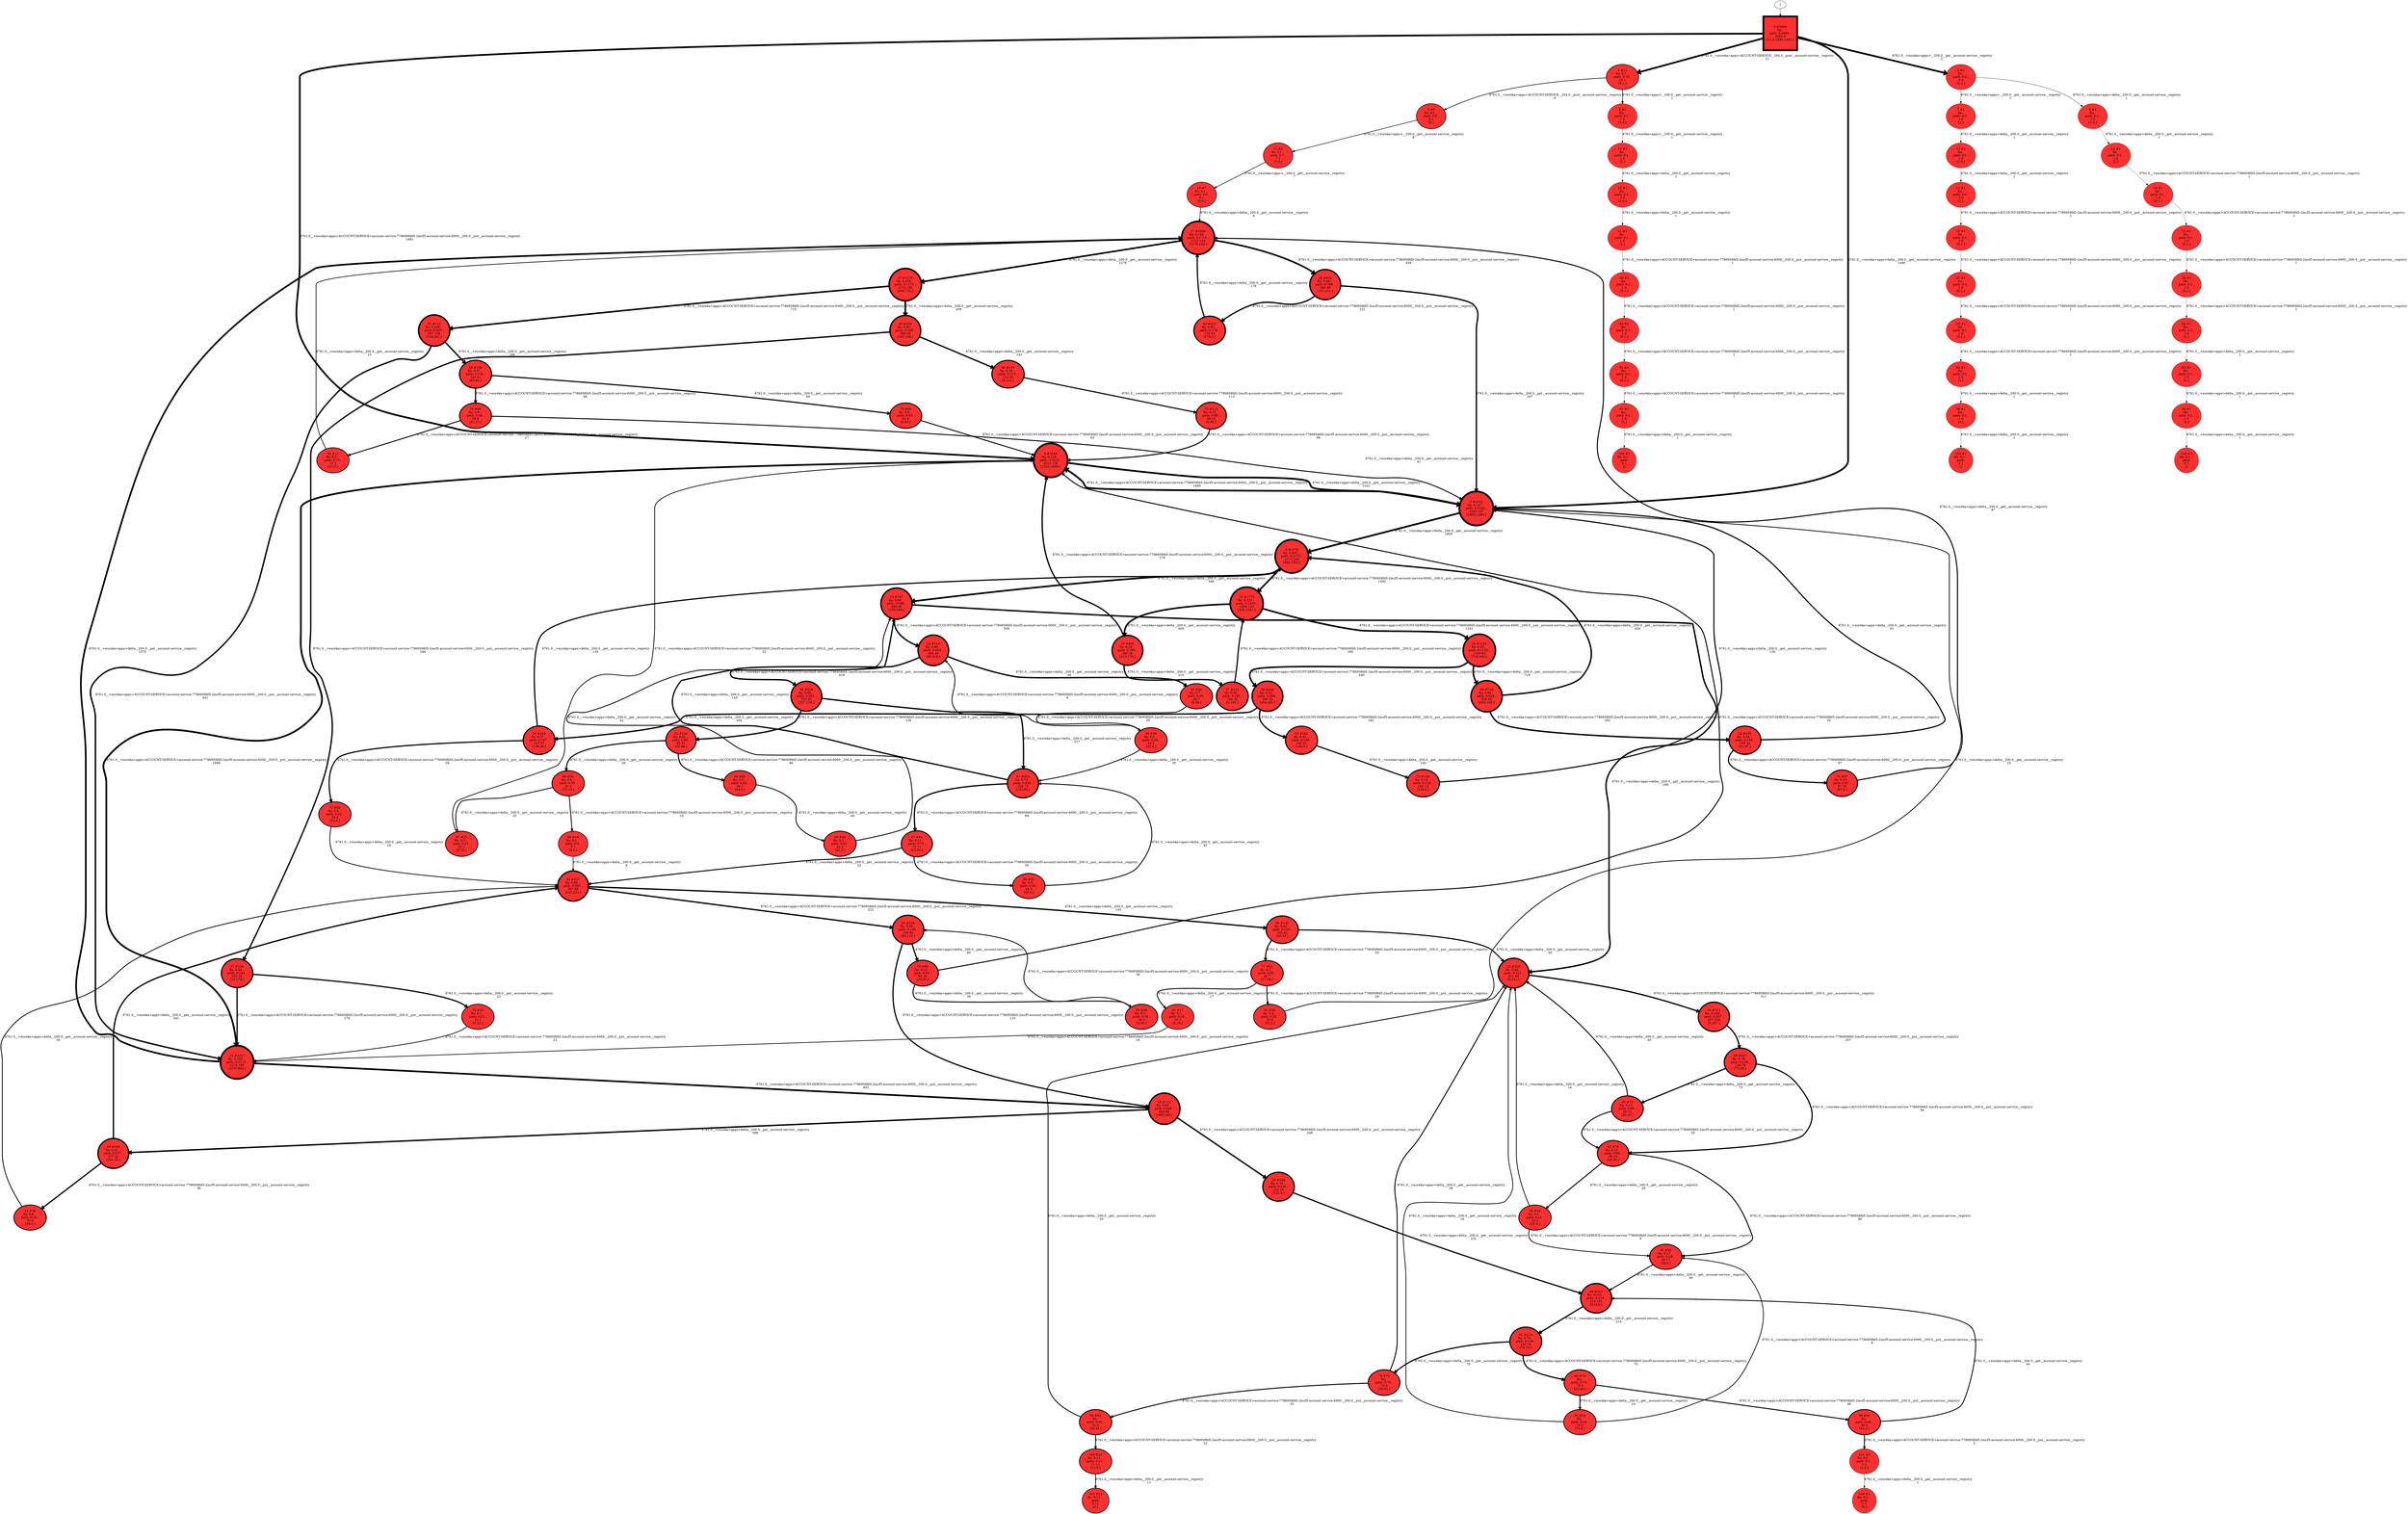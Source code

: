 // produced with flexfringe // 
digraph DFA {
	0 [label="root" shape=box];
		I -> 0;
	0 [ label="0 #2994
fin: 
 path: 0:2994 , 
2994 0
[11,2,1490,1491,]" , style=filled, fillcolor="firebrick1", width=2.19775, height=2.19775, penwidth=8.0047];
		0 -> 1 [label="8761.0__>eureka>apps>ACCOUNT-SERVICE__204.0__post__account-service__registry
11 " , penwidth=8.0047 ];
		0 -> 2 [label="8761.0__>eureka>apps>__200.0__get__account-service__registry
2 " , penwidth=8.0047 ];
		0 -> 3 [label="8761.0__>eureka>apps>delta__200.0__get__account-service__registry
1490 " , penwidth=8.0047 ];
		0 -> 4 [label="8761.0__>eureka>apps>ACCOUNT-SERVICE>account-service-7786958fd5-2mcf5-account-service-6000__200.0__put__account-service__registry
1491 " , penwidth=8.0047 ];
	1 [ label="1 #11
fin: 0:1 , 
 path: 0:10 , 
10 1
[9,1,]" , style=filled, fillcolor="firebrick1", width=1.24844, height=1.24844, penwidth=2.48491];
		1 -> 5 [label="8761.0__>eureka>apps>ACCOUNT-SERVICE__204.0__post__account-service__registry
9 " , penwidth=2.48491 ];
		1 -> 6 [label="8761.0__>eureka>apps>__200.0__get__account-service__registry
1 " , penwidth=2.48491 ];
	2 [ label="2 #2
fin: 
 path: 0:2 , 
2 0
[1,1,]" , style=filled, fillcolor="firebrick1", width=0.741276, height=0.741276, penwidth=1.09861];
		2 -> 7 [label="8761.0__>eureka>apps>__200.0__get__account-service__registry
1 " , penwidth=1.09861 ];
		2 -> 8 [label="8761.0__>eureka>apps>delta__200.0__get__account-service__registry
1 " , penwidth=1.09861 ];
	3 [ label="3 #3432
fin: 0:147 , 
 path: 0:3285 , 
3285 147
[1805,1480,]" , style=filled, fillcolor="firebrick1", width=2.21279, height=2.21279, penwidth=8.14119];
		3 -> 9 [label="8761.0__>eureka>apps>delta__200.0__get__account-service__registry
1805 " , penwidth=8.14119 ];
		3 -> 4 [label="8761.0__>eureka>apps>ACCOUNT-SERVICE>account-service-7786958fd5-2mcf5-account-service-6000__200.0__put__account-service__registry
1480 " , penwidth=8.14119 ];
	4 [ label="4 #3349
fin: 0:128 , 
 path: 0:3221 , 
3221 128
[1522,1699,]" , style=filled, fillcolor="firebrick1", width=2.21011, height=2.21011, penwidth=8.11672];
		4 -> 3 [label="8761.0__>eureka>apps>delta__200.0__get__account-service__registry
1522 " , penwidth=8.11672 ];
		4 -> 10 [label="8761.0__>eureka>apps>ACCOUNT-SERVICE>account-service-7786958fd5-2mcf5-account-service-6000__200.0__put__account-service__registry
1699 " , penwidth=8.11672 ];
	5 [ label="5 #9
fin: 0:1 , 
 path: 0:8 , 
8 1
[8,]" , style=filled, fillcolor="firebrick1", width=1.19471, height=1.19471, penwidth=2.30259];
		5 -> 11 [label="8761.0__>eureka>apps>__200.0__get__account-service__registry
8 " , penwidth=2.30259 ];
	6 [ label="6 #1
fin: 
 path: 0:1 , 
1 0
[1,0,]" , style=filled, fillcolor="firebrick1", width=0.526589, height=0.526589, penwidth=0.693147];
		6 -> 12 [label="8761.0__>eureka>apps>__200.0__get__account-service__registry
1 " , penwidth=0.693147 ];
	7 [ label="7 #1
fin: 
 path: 0:1 , 
1 0
[1,]" , style=filled, fillcolor="firebrick1", width=0.526589, height=0.526589, penwidth=0.693147];
		7 -> 13 [label="8761.0__>eureka>apps>delta__200.0__get__account-service__registry
1 " , penwidth=0.693147 ];
	8 [ label="8 #1
fin: 
 path: 0:1 , 
1 0
[1,0,]" , style=filled, fillcolor="firebrick1", width=0.526589, height=0.526589, penwidth=0.693147];
		8 -> 14 [label="8761.0__>eureka>apps>delta__200.0__get__account-service__registry
1 " , penwidth=0.693147 ];
	9 [ label="9 #2378
fin: 0:205 , 
 path: 0:2173 , 
2173 205
[580,1593,]" , style=filled, fillcolor="firebrick1", width=2.17184, height=2.17184, penwidth=7.77444];
		9 -> 15 [label="8761.0__>eureka>apps>delta__200.0__get__account-service__registry
580 " , penwidth=7.77444 ];
		9 -> 16 [label="8761.0__>eureka>apps>ACCOUNT-SERVICE>account-service-7786958fd5-2mcf5-account-service-6000__200.0__put__account-service__registry
1593 " , penwidth=7.77444 ];
	10 [ label="10 #2357
fin: 0:185 , 
 path: 0:2172 , 
2172 185
[1570,602,]" , style=filled, fillcolor="firebrick1", width=2.17083, height=2.17083, penwidth=7.76557];
		10 -> 17 [label="8761.0__>eureka>apps>delta__200.0__get__account-service__registry
1570 " , penwidth=7.76557 ];
		10 -> 18 [label="8761.0__>eureka>apps>ACCOUNT-SERVICE>account-service-7786958fd5-2mcf5-account-service-6000__200.0__put__account-service__registry
602 " , penwidth=7.76557 ];
	11 [ label="11 #8
fin: 0:1 , 
 path: 0:7 , 
7 1
[7,0,]" , style=filled, fillcolor="firebrick1", width=1.16228, height=1.16228, penwidth=2.19722];
		11 -> 19 [label="8761.0__>eureka>apps>__200.0__get__account-service__registry
7 " , penwidth=2.19722 ];
	12 [ label="12 #1
fin: 
 path: 0:1 , 
1 0
[1,]" , style=filled, fillcolor="firebrick1", width=0.526589, height=0.526589, penwidth=0.693147];
		12 -> 20 [label="8761.0__>eureka>apps>delta__200.0__get__account-service__registry
1 " , penwidth=0.693147 ];
	13 [ label="13 #1
fin: 
 path: 0:1 , 
1 0
[1,0,]" , style=filled, fillcolor="firebrick1", width=0.526589, height=0.526589, penwidth=0.693147];
		13 -> 21 [label="8761.0__>eureka>apps>delta__200.0__get__account-service__registry
1 " , penwidth=0.693147 ];
	14 [ label="14 #1
fin: 
 path: 0:1 , 
1 0
[1,]" , style=filled, fillcolor="firebrick1", width=0.526589, height=0.526589, penwidth=0.693147];
		14 -> 22 [label="8761.0__>eureka>apps>ACCOUNT-SERVICE>account-service-7786958fd5-2mcf5-account-service-6000__200.0__put__account-service__registry
1 " , penwidth=0.693147 ];
	15 [ label="15 #767
fin: 0:69 , 
 path: 0:698 , 
698 69
[189,509,]" , style=filled, fillcolor="firebrick1", width=2.03389, height=2.03389, penwidth=6.64379];
		15 -> 23 [label="8761.0__>eureka>apps>delta__200.0__get__account-service__registry
189 " , penwidth=6.64379 ];
		15 -> 24 [label="8761.0__>eureka>apps>ACCOUNT-SERVICE>account-service-7786958fd5-2mcf5-account-service-6000__200.0__put__account-service__registry
509 " , penwidth=6.64379 ];
	16 [ label="16 #1773
fin: 0:123 , 
 path: 0:1650 , 
1650 123
[409,1241,]" , style=filled, fillcolor="firebrick1", width=2.13783, height=2.13783, penwidth=7.48099];
		16 -> 25 [label="8761.0__>eureka>apps>delta__200.0__get__account-service__registry
409 " , penwidth=7.48099 ];
		16 -> 26 [label="8761.0__>eureka>apps>ACCOUNT-SERVICE>account-service-7786958fd5-2mcf5-account-service-6000__200.0__put__account-service__registry
1241 " , penwidth=7.48099 ];
	17 [ label="17 #1856
fin: 0:144 , 
 path: 0:1712 , 
1712 144
[1278,434,]" , style=filled, fillcolor="firebrick1", width=2.1432, height=2.1432, penwidth=7.52672];
		17 -> 27 [label="8761.0__>eureka>apps>delta__200.0__get__account-service__registry
1278 " , penwidth=7.52672 ];
		17 -> 28 [label="8761.0__>eureka>apps>ACCOUNT-SERVICE>account-service-7786958fd5-2mcf5-account-service-6000__200.0__put__account-service__registry
434 " , penwidth=7.52672 ];
	18 [ label="18 #712
fin: 0:66 , 
 path: 0:646 , 
646 66
[398,248,]" , style=filled, fillcolor="firebrick1", width=2.02412, height=2.02412, penwidth=6.56948];
		18 -> 29 [label="8761.0__>eureka>apps>delta__200.0__get__account-service__registry
398 " , penwidth=6.56948 ];
		18 -> 30 [label="8761.0__>eureka>apps>ACCOUNT-SERVICE>account-service-7786958fd5-2mcf5-account-service-6000__200.0__put__account-service__registry
248 " , penwidth=6.56948 ];
	19 [ label="19 #7
fin: 0:1 , 
 path: 0:6 , 
6 1
[0,6,]" , style=filled, fillcolor="firebrick1", width=1.12475, height=1.12475, penwidth=2.07944];
		19 -> 17 [label="8761.0__>eureka>apps>delta__200.0__get__account-service__registry
6 " , penwidth=2.07944 ];
	20 [ label="20 #1
fin: 
 path: 0:1 , 
1 0
[1,0,]" , style=filled, fillcolor="firebrick1", width=0.526589, height=0.526589, penwidth=0.693147];
		20 -> 31 [label="8761.0__>eureka>apps>delta__200.0__get__account-service__registry
1 " , penwidth=0.693147 ];
	21 [ label="21 #1
fin: 
 path: 0:1 , 
1 0
[1,]" , style=filled, fillcolor="firebrick1", width=0.526589, height=0.526589, penwidth=0.693147];
		21 -> 32 [label="8761.0__>eureka>apps>ACCOUNT-SERVICE>account-service-7786958fd5-2mcf5-account-service-6000__200.0__put__account-service__registry
1 " , penwidth=0.693147 ];
	22 [ label="22 #1
fin: 
 path: 0:1 , 
1 0
[0,1,]" , style=filled, fillcolor="firebrick1", width=0.526589, height=0.526589, penwidth=0.693147];
		22 -> 33 [label="8761.0__>eureka>apps>ACCOUNT-SERVICE>account-service-7786958fd5-2mcf5-account-service-6000__200.0__put__account-service__registry
1 " , penwidth=0.693147 ];
	23 [ label="23 #359
fin: 0:48 , 
 path: 0:311 , 
311 48
[0,311,]" , style=filled, fillcolor="firebrick1", width=1.92951, height=1.92951, penwidth=5.8861];
		23 -> 34 [label="8761.0__>eureka>apps>ACCOUNT-SERVICE>account-service-7786958fd5-2mcf5-account-service-6000__200.0__put__account-service__registry
311 " , penwidth=5.8861 ];
	24 [ label="24 #513
fin: 0:49 , 
 path: 0:464 , 
464 49
[46,418,]" , style=filled, fillcolor="firebrick1", width=1.97993, height=1.97993, penwidth=6.24222];
		24 -> 35 [label="8761.0__>eureka>apps>delta__200.0__get__account-service__registry
46 " , penwidth=6.24222 ];
		24 -> 36 [label="8761.0__>eureka>apps>ACCOUNT-SERVICE>account-service-7786958fd5-2mcf5-account-service-6000__200.0__put__account-service__registry
418 " , penwidth=6.24222 ];
	25 [ label="25 #409
fin: 0:29 , 
 path: 0:380 , 
380 29
[210,170,]" , style=filled, fillcolor="firebrick1", width=1.94822, height=1.94822, penwidth=6.01616];
		25 -> 37 [label="8761.0__>eureka>apps>delta__200.0__get__account-service__registry
210 " , penwidth=6.01616 ];
		25 -> 4 [label="8761.0__>eureka>apps>ACCOUNT-SERVICE>account-service-7786958fd5-2mcf5-account-service-6000__200.0__put__account-service__registry
170 " , penwidth=6.01616 ];
	26 [ label="26 #1241
fin: 0:83 , 
 path: 0:1158 , 
1158 83
[718,440,]" , style=filled, fillcolor="firebrick1", width=2.09488, height=2.09488, penwidth=7.12448];
		26 -> 38 [label="8761.0__>eureka>apps>delta__200.0__get__account-service__registry
718 " , penwidth=7.12448 ];
		26 -> 39 [label="8761.0__>eureka>apps>ACCOUNT-SERVICE>account-service-7786958fd5-2mcf5-account-service-6000__200.0__put__account-service__registry
440 " , penwidth=7.12448 ];
	27 [ label="27 #1278
fin: 0:105 , 
 path: 0:1173 , 
1173 105
[458,715,]" , style=filled, fillcolor="firebrick1", width=2.09849, height=2.09849, penwidth=7.15383];
		27 -> 40 [label="8761.0__>eureka>apps>delta__200.0__get__account-service__registry
458 " , penwidth=7.15383 ];
		27 -> 41 [label="8761.0__>eureka>apps>ACCOUNT-SERVICE>account-service-7786958fd5-2mcf5-account-service-6000__200.0__put__account-service__registry
715 " , penwidth=7.15383 ];
	28 [ label="28 #434
fin: 0:46 , 
 path: 0:388 , 
388 46
[167,221,]" , style=filled, fillcolor="firebrick1", width=1.95662, height=1.95662, penwidth=6.07535];
		28 -> 3 [label="8761.0__>eureka>apps>delta__200.0__get__account-service__registry
167 " , penwidth=6.07535 ];
		28 -> 42 [label="8761.0__>eureka>apps>ACCOUNT-SERVICE>account-service-7786958fd5-2mcf5-account-service-6000__200.0__put__account-service__registry
221 " , penwidth=6.07535 ];
	29 [ label="29 #398
fin: 0:21 , 
 path: 0:377 , 
377 21
[341,36,]" , style=filled, fillcolor="firebrick1", width=1.94433, height=1.94433, penwidth=5.98896];
		29 -> 43 [label="8761.0__>eureka>apps>delta__200.0__get__account-service__registry
341 " , penwidth=5.98896 ];
		29 -> 44 [label="8761.0__>eureka>apps>ACCOUNT-SERVICE>account-service-7786958fd5-2mcf5-account-service-6000__200.0__put__account-service__registry
36 " , penwidth=5.98896 ];
	30 [ label="30 #248
fin: 0:16 , 
 path: 0:232 , 
232 16
[232,0,]" , style=filled, fillcolor="firebrick1", width=1.87448, height=1.87448, penwidth=5.51745];
		30 -> 45 [label="8761.0__>eureka>apps>delta__200.0__get__account-service__registry
232 " , penwidth=5.51745 ];
	31 [ label="31 #1
fin: 
 path: 0:1 , 
1 0
[1,]" , style=filled, fillcolor="firebrick1", width=0.526589, height=0.526589, penwidth=0.693147];
		31 -> 46 [label="8761.0__>eureka>apps>ACCOUNT-SERVICE>account-service-7786958fd5-2mcf5-account-service-6000__200.0__put__account-service__registry
1 " , penwidth=0.693147 ];
	32 [ label="32 #1
fin: 
 path: 0:1 , 
1 0
[0,1,]" , style=filled, fillcolor="firebrick1", width=0.526589, height=0.526589, penwidth=0.693147];
		32 -> 47 [label="8761.0__>eureka>apps>ACCOUNT-SERVICE>account-service-7786958fd5-2mcf5-account-service-6000__200.0__put__account-service__registry
1 " , penwidth=0.693147 ];
	33 [ label="33 #1
fin: 
 path: 0:1 , 
1 0
[0,1,]" , style=filled, fillcolor="firebrick1", width=0.526589, height=0.526589, penwidth=0.693147];
		33 -> 48 [label="8761.0__>eureka>apps>ACCOUNT-SERVICE>account-service-7786958fd5-2mcf5-account-service-6000__200.0__put__account-service__registry
1 " , penwidth=0.693147 ];
	34 [ label="34 #311
fin: 0:104 , 
 path: 0:207 , 
207 104
[0,207,]" , style=filled, fillcolor="firebrick1", width=1.90851, height=1.90851, penwidth=5.743];
		34 -> 49 [label="8761.0__>eureka>apps>ACCOUNT-SERVICE>account-service-7786958fd5-2mcf5-account-service-6000__200.0__put__account-service__registry
207 " , penwidth=5.743 ];
	35 [ label="35 #46
fin: 0:7 , 
 path: 0:39 , 
39 7
[0,39,]" , style=filled, fillcolor="firebrick1", width=1.57901, height=1.57901, penwidth=3.85015];
		35 -> 50 [label="8761.0__>eureka>apps>ACCOUNT-SERVICE>account-service-7786958fd5-2mcf5-account-service-6000__200.0__put__account-service__registry
39 " , penwidth=3.85015 ];
	36 [ label="36 #418
fin: 0:65 , 
 path: 0:353 , 
353 65
[227,126,]" , style=filled, fillcolor="firebrick1", width=1.95131, height=1.95131, penwidth=6.03787];
		36 -> 51 [label="8761.0__>eureka>apps>delta__200.0__get__account-service__registry
227 " , penwidth=6.03787 ];
		36 -> 52 [label="8761.0__>eureka>apps>ACCOUNT-SERVICE>account-service-7786958fd5-2mcf5-account-service-6000__200.0__put__account-service__registry
126 " , penwidth=6.03787 ];
	37 [ label="37 #210
fin: 0:30 , 
 path: 0:180 , 
180 30
[0,180,]" , style=filled, fillcolor="firebrick1", width=1.84875, height=1.84875, penwidth=5.35186];
		37 -> 16 [label="8761.0__>eureka>apps>ACCOUNT-SERVICE>account-service-7786958fd5-2mcf5-account-service-6000__200.0__put__account-service__registry
180 " , penwidth=5.35186 ];
	38 [ label="38 #718
fin: 0:92 , 
 path: 0:626 , 
626 92
[434,192,]" , style=filled, fillcolor="firebrick1", width=2.02523, height=2.02523, penwidth=6.57786];
		38 -> 9 [label="8761.0__>eureka>apps>delta__200.0__get__account-service__registry
434 " , penwidth=6.57786 ];
		38 -> 53 [label="8761.0__>eureka>apps>ACCOUNT-SERVICE>account-service-7786958fd5-2mcf5-account-service-6000__200.0__put__account-service__registry
192 " , penwidth=6.57786 ];
	39 [ label="39 #440
fin: 0:54 , 
 path: 0:386 , 
386 54
[204,182,]" , style=filled, fillcolor="firebrick1", width=1.95855, height=1.95855, penwidth=6.08904];
		39 -> 54 [label="8761.0__>eureka>apps>delta__200.0__get__account-service__registry
204 " , penwidth=6.08904 ];
		39 -> 55 [label="8761.0__>eureka>apps>ACCOUNT-SERVICE>account-service-7786958fd5-2mcf5-account-service-6000__200.0__put__account-service__registry
182 " , penwidth=6.08904 ];
	40 [ label="40 #458
fin: 0:69 , 
 path: 0:389 , 
389 69
[143,246,]" , style=filled, fillcolor="firebrick1", width=1.96418, height=1.96418, penwidth=6.12905];
		40 -> 56 [label="8761.0__>eureka>apps>delta__200.0__get__account-service__registry
143 " , penwidth=6.12905 ];
		40 -> 57 [label="8761.0__>eureka>apps>ACCOUNT-SERVICE>account-service-7786958fd5-2mcf5-account-service-6000__200.0__put__account-service__registry
246 " , penwidth=6.12905 ];
	41 [ label="41 #715
fin: 0:108 , 
 path: 0:607 , 
607 108
[166,441,]" , style=filled, fillcolor="firebrick1", width=2.02468, height=2.02468, penwidth=6.57368];
		41 -> 58 [label="8761.0__>eureka>apps>delta__200.0__get__account-service__registry
166 " , penwidth=6.57368 ];
		41 -> 10 [label="8761.0__>eureka>apps>ACCOUNT-SERVICE>account-service-7786958fd5-2mcf5-account-service-6000__200.0__put__account-service__registry
441 " , penwidth=6.57368 ];
	42 [ label="42 #221
fin: 0:43 , 
 path: 0:178 , 
178 43
[178,0,]" , style=filled, fillcolor="firebrick1", width=1.85672, height=1.85672, penwidth=5.40268];
		42 -> 17 [label="8761.0__>eureka>apps>delta__200.0__get__account-service__registry
178 " , penwidth=5.40268 ];
	43 [ label="43 #427
fin: 0:60 , 
 path: 0:367 , 
367 60
[145,222,]" , style=filled, fillcolor="firebrick1", width=1.95432, height=1.95432, penwidth=6.05912];
		43 -> 59 [label="8761.0__>eureka>apps>delta__200.0__get__account-service__registry
145 " , penwidth=6.05912 ];
		43 -> 60 [label="8761.0__>eureka>apps>ACCOUNT-SERVICE>account-service-7786958fd5-2mcf5-account-service-6000__200.0__put__account-service__registry
222 " , penwidth=6.05912 ];
	44 [ label="44 #36
fin: 0:6 , 
 path: 0:30 , 
30 6
[30,0,]" , style=filled, fillcolor="firebrick1", width=1.52843, height=1.52843, penwidth=3.61092];
		44 -> 43 [label="8761.0__>eureka>apps>delta__200.0__get__account-service__registry
30 " , penwidth=3.61092 ];
	45 [ label="45 #315
fin: 0:101 , 
 path: 0:214 , 
214 101
[214,0,]" , style=filled, fillcolor="firebrick1", width=1.91039, height=1.91039, penwidth=5.75574];
		45 -> 61 [label="8761.0__>eureka>apps>delta__200.0__get__account-service__registry
214 " , penwidth=5.75574 ];
	46 [ label="46 #1
fin: 
 path: 0:1 , 
1 0
[0,1,]" , style=filled, fillcolor="firebrick1", width=0.526589, height=0.526589, penwidth=0.693147];
		46 -> 62 [label="8761.0__>eureka>apps>ACCOUNT-SERVICE>account-service-7786958fd5-2mcf5-account-service-6000__200.0__put__account-service__registry
1 " , penwidth=0.693147 ];
	47 [ label="47 #1
fin: 
 path: 0:1 , 
1 0
[0,1,]" , style=filled, fillcolor="firebrick1", width=0.526589, height=0.526589, penwidth=0.693147];
		47 -> 63 [label="8761.0__>eureka>apps>ACCOUNT-SERVICE>account-service-7786958fd5-2mcf5-account-service-6000__200.0__put__account-service__registry
1 " , penwidth=0.693147 ];
	48 [ label="48 #1
fin: 
 path: 0:1 , 
1 0
[0,1,]" , style=filled, fillcolor="firebrick1", width=0.526589, height=0.526589, penwidth=0.693147];
		48 -> 64 [label="8761.0__>eureka>apps>ACCOUNT-SERVICE>account-service-7786958fd5-2mcf5-account-service-6000__200.0__put__account-service__registry
1 " , penwidth=0.693147 ];
	49 [ label="49 #207
fin: 0:78 , 
 path: 0:129 , 
129 78
[73,56,]" , style=filled, fillcolor="firebrick1", width=1.84649, height=1.84649, penwidth=5.33754];
		49 -> 65 [label="8761.0__>eureka>apps>delta__200.0__get__account-service__registry
73 " , penwidth=5.33754 ];
		49 -> 66 [label="8761.0__>eureka>apps>ACCOUNT-SERVICE>account-service-7786958fd5-2mcf5-account-service-6000__200.0__put__account-service__registry
56 " , penwidth=5.33754 ];
	50 [ label="50 #39
fin: 0:5 , 
 path: 0:34 , 
34 5
[30,4,]" , style=filled, fillcolor="firebrick1", width=1.54519, height=1.54519, penwidth=3.68888];
		50 -> 51 [label="8761.0__>eureka>apps>delta__200.0__get__account-service__registry
30 " , penwidth=3.68888 ];
		50 -> 24 [label="8761.0__>eureka>apps>ACCOUNT-SERVICE>account-service-7786958fd5-2mcf5-account-service-6000__200.0__put__account-service__registry
4 " , penwidth=3.68888 ];
	51 [ label="51 #302
fin: 0:73 , 
 path: 0:229 , 
229 73
[145,84,]" , style=filled, fillcolor="firebrick1", width=1.90416, height=1.90416, penwidth=5.71373];
		51 -> 15 [label="8761.0__>eureka>apps>delta__200.0__get__account-service__registry
145 " , penwidth=5.71373 ];
		51 -> 67 [label="8761.0__>eureka>apps>ACCOUNT-SERVICE>account-service-7786958fd5-2mcf5-account-service-6000__200.0__put__account-service__registry
84 " , penwidth=5.71373 ];
	52 [ label="52 #126
fin: 0:41 , 
 path: 0:85 , 
85 41
[39,46,]" , style=filled, fillcolor="firebrick1", width=1.76545, height=1.76545, penwidth=4.84419];
		52 -> 68 [label="8761.0__>eureka>apps>delta__200.0__get__account-service__registry
39 " , penwidth=4.84419 ];
		52 -> 69 [label="8761.0__>eureka>apps>ACCOUNT-SERVICE>account-service-7786958fd5-2mcf5-account-service-6000__200.0__put__account-service__registry
46 " , penwidth=4.84419 ];
	53 [ label="53 #192
fin: 0:34 , 
 path: 0:158 , 
158 34
[61,97,]" , style=filled, fillcolor="firebrick1", width=1.83461, height=1.83461, penwidth=5.26269];
		53 -> 3 [label="8761.0__>eureka>apps>delta__200.0__get__account-service__registry
61 " , penwidth=5.26269 ];
		53 -> 70 [label="8761.0__>eureka>apps>ACCOUNT-SERVICE>account-service-7786958fd5-2mcf5-account-service-6000__200.0__put__account-service__registry
97 " , penwidth=5.26269 ];
	54 [ label="54 #204
fin: 0:37 , 
 path: 0:167 , 
167 37
[139,28,]" , style=filled, fillcolor="firebrick1", width=1.8442, height=1.8442, penwidth=5.32301];
		54 -> 9 [label="8761.0__>eureka>apps>delta__200.0__get__account-service__registry
139 " , penwidth=5.32301 ];
		54 -> 71 [label="8761.0__>eureka>apps>ACCOUNT-SERVICE>account-service-7786958fd5-2mcf5-account-service-6000__200.0__put__account-service__registry
28 " , penwidth=5.32301 ];
	55 [ label="55 #182
fin: 0:42 , 
 path: 0:140 , 
140 42
[140,0,]" , style=filled, fillcolor="firebrick1", width=1.82608, height=1.82608, penwidth=5.20949];
		55 -> 72 [label="8761.0__>eureka>apps>delta__200.0__get__account-service__registry
140 " , penwidth=5.20949 ];
	56 [ label="56 #143
fin: 0:30 , 
 path: 0:113 , 
113 30
[0,113,]" , style=filled, fillcolor="firebrick1", width=1.78672, height=1.78672, penwidth=4.96981];
		56 -> 73 [label="8761.0__>eureka>apps>ACCOUNT-SERVICE>account-service-7786958fd5-2mcf5-account-service-6000__200.0__put__account-service__registry
113 " , penwidth=4.96981 ];
	57 [ label="57 #246
fin: 0:44 , 
 path: 0:202 , 
202 44
[23,179,]" , style=filled, fillcolor="firebrick1", width=1.87325, height=1.87325, penwidth=5.50939];
		57 -> 74 [label="8761.0__>eureka>apps>delta__200.0__get__account-service__registry
23 " , penwidth=5.50939 ];
		57 -> 10 [label="8761.0__>eureka>apps>ACCOUNT-SERVICE>account-service-7786958fd5-2mcf5-account-service-6000__200.0__put__account-service__registry
179 " , penwidth=5.50939 ];
	58 [ label="58 #166
fin: 0:31 , 
 path: 0:135 , 
135 31
[69,66,]" , style=filled, fillcolor="firebrick1", width=1.81123, height=1.81123, penwidth=5.11799];
		58 -> 75 [label="8761.0__>eureka>apps>delta__200.0__get__account-service__registry
69 " , penwidth=5.11799 ];
		58 -> 76 [label="8761.0__>eureka>apps>ACCOUNT-SERVICE>account-service-7786958fd5-2mcf5-account-service-6000__200.0__put__account-service__registry
66 " , penwidth=5.11799 ];
	59 [ label="59 #145
fin: 0:42 , 
 path: 0:103 , 
103 42
[50,53,]" , style=filled, fillcolor="firebrick1", width=1.78902, height=1.78902, penwidth=4.98361];
		59 -> 23 [label="8761.0__>eureka>apps>delta__200.0__get__account-service__registry
50 " , penwidth=4.98361 ];
		59 -> 77 [label="8761.0__>eureka>apps>ACCOUNT-SERVICE>account-service-7786958fd5-2mcf5-account-service-6000__200.0__put__account-service__registry
53 " , penwidth=4.98361 ];
	60 [ label="60 #258
fin: 0:68 , 
 path: 0:190 , 
190 68
[80,110,]" , style=filled, fillcolor="firebrick1", width=1.88051, height=1.88051, penwidth=5.55683];
		60 -> 78 [label="8761.0__>eureka>apps>delta__200.0__get__account-service__registry
80 " , penwidth=5.55683 ];
		60 -> 18 [label="8761.0__>eureka>apps>ACCOUNT-SERVICE>account-service-7786958fd5-2mcf5-account-service-6000__200.0__put__account-service__registry
110 " , penwidth=5.55683 ];
	61 [ label="61 #214
fin: 0:74 , 
 path: 0:140 , 
140 74
[70,70,]" , style=filled, fillcolor="firebrick1", width=1.8517, height=1.8517, penwidth=5.37064];
		61 -> 79 [label="8761.0__>eureka>apps>delta__200.0__get__account-service__registry
70 " , penwidth=5.37064 ];
		61 -> 80 [label="8761.0__>eureka>apps>ACCOUNT-SERVICE>account-service-7786958fd5-2mcf5-account-service-6000__200.0__put__account-service__registry
70 " , penwidth=5.37064 ];
	62 [ label="62 #1
fin: 
 path: 0:1 , 
1 0
[0,1,]" , style=filled, fillcolor="firebrick1", width=0.526589, height=0.526589, penwidth=0.693147];
		62 -> 81 [label="8761.0__>eureka>apps>ACCOUNT-SERVICE>account-service-7786958fd5-2mcf5-account-service-6000__200.0__put__account-service__registry
1 " , penwidth=0.693147 ];
	63 [ label="63 #1
fin: 
 path: 0:1 , 
1 0
[0,1,]" , style=filled, fillcolor="firebrick1", width=0.526589, height=0.526589, penwidth=0.693147];
		63 -> 82 [label="8761.0__>eureka>apps>ACCOUNT-SERVICE>account-service-7786958fd5-2mcf5-account-service-6000__200.0__put__account-service__registry
1 " , penwidth=0.693147 ];
	64 [ label="64 #1
fin: 
 path: 0:1 , 
1 0
[1,]" , style=filled, fillcolor="firebrick1", width=0.526589, height=0.526589, penwidth=0.693147];
		64 -> 83 [label="8761.0__>eureka>apps>delta__200.0__get__account-service__registry
1 " , penwidth=0.693147 ];
	65 [ label="65 #73
fin: 0:13 , 
 path: 0:60 , 
60 13
[40,20,]" , style=filled, fillcolor="firebrick1", width=1.66847, height=1.66847, penwidth=4.30407];
		65 -> 23 [label="8761.0__>eureka>apps>delta__200.0__get__account-service__registry
40 " , penwidth=4.30407 ];
		65 -> 66 [label="8761.0__>eureka>apps>ACCOUNT-SERVICE>account-service-7786958fd5-2mcf5-account-service-6000__200.0__put__account-service__registry
20 " , penwidth=4.30407 ];
	66 [ label="66 #76
fin: 0:10 , 
 path: 0:66 , 
66 10
[26,40,]" , style=filled, fillcolor="firebrick1", width=1.67594, height=1.67594, penwidth=4.34381];
		66 -> 84 [label="8761.0__>eureka>apps>delta__200.0__get__account-service__registry
26 " , penwidth=4.34381 ];
		66 -> 85 [label="8761.0__>eureka>apps>ACCOUNT-SERVICE>account-service-7786958fd5-2mcf5-account-service-6000__200.0__put__account-service__registry
40 " , penwidth=4.34381 ];
	67 [ label="67 #84
fin: 0:11 , 
 path: 0:73 , 
73 11
[23,50,]" , style=filled, fillcolor="firebrick1", width=1.69427, height=1.69427, penwidth=4.44265];
		67 -> 43 [label="8761.0__>eureka>apps>delta__200.0__get__account-service__registry
23 " , penwidth=4.44265 ];
		67 -> 86 [label="8761.0__>eureka>apps>ACCOUNT-SERVICE>account-service-7786958fd5-2mcf5-account-service-6000__200.0__put__account-service__registry
50 " , penwidth=4.44265 ];
	68 [ label="68 #39
fin: 0:4 , 
 path: 0:35 , 
35 4
[25,10,]" , style=filled, fillcolor="firebrick1", width=1.54519, height=1.54519, penwidth=3.68888];
		68 -> 87 [label="8761.0__>eureka>apps>delta__200.0__get__account-service__registry
25 " , penwidth=3.68888 ];
		68 -> 88 [label="8761.0__>eureka>apps>ACCOUNT-SERVICE>account-service-7786958fd5-2mcf5-account-service-6000__200.0__put__account-service__registry
10 " , penwidth=3.68888 ];
	69 [ label="69 #46
fin: 0:2 , 
 path: 0:44 , 
44 2
[44,0,]" , style=filled, fillcolor="firebrick1", width=1.57901, height=1.57901, penwidth=3.85015];
		69 -> 89 [label="8761.0__>eureka>apps>delta__200.0__get__account-service__registry
44 " , penwidth=3.85015 ];
	70 [ label="70 #97
fin: 0:10 , 
 path: 0:87 , 
87 10
[87,0,]" , style=filled, fillcolor="firebrick1", width=1.72008, height=1.72008, penwidth=4.58497];
		70 -> 17 [label="8761.0__>eureka>apps>delta__200.0__get__account-service__registry
87 " , penwidth=4.58497 ];
	71 [ label="71 #28
fin: 0:4 , 
 path: 0:24 , 
24 4
[24,0,]" , style=filled, fillcolor="firebrick1", width=1.47414, height=1.47414, penwidth=3.3673];
		71 -> 43 [label="8761.0__>eureka>apps>delta__200.0__get__account-service__registry
24 " , penwidth=3.3673 ];
	72 [ label="72 #140
fin: 0:14 , 
 path: 0:126 , 
126 14
[126,0,]" , style=filled, fillcolor="firebrick1", width=1.78318, height=1.78318, penwidth=4.94876];
		72 -> 3 [label="8761.0__>eureka>apps>delta__200.0__get__account-service__registry
126 " , penwidth=4.94876 ];
	73 [ label="73 #113
fin: 0:15 , 
 path: 0:98 , 
98 15
[0,98,]" , style=filled, fillcolor="firebrick1", width=1.7468, height=1.7468, penwidth=4.7362];
		73 -> 4 [label="8761.0__>eureka>apps>ACCOUNT-SERVICE>account-service-7786958fd5-2mcf5-account-service-6000__200.0__put__account-service__registry
98 " , penwidth=4.7362 ];
	74 [ label="74 #23
fin: 0:1 , 
 path: 0:22 , 
22 1
[0,22,]" , style=filled, fillcolor="firebrick1", width=1.42985, height=1.42985, penwidth=3.17805];
		74 -> 10 [label="8761.0__>eureka>apps>ACCOUNT-SERVICE>account-service-7786958fd5-2mcf5-account-service-6000__200.0__put__account-service__registry
22 " , penwidth=3.17805 ];
	75 [ label="75 #69
fin: 0:6 , 
 path: 0:63 , 
63 6
[0,63,]" , style=filled, fillcolor="firebrick1", width=1.65794, height=1.65794, penwidth=4.2485];
		75 -> 4 [label="8761.0__>eureka>apps>ACCOUNT-SERVICE>account-service-7786958fd5-2mcf5-account-service-6000__200.0__put__account-service__registry
63 " , penwidth=4.2485 ];
	76 [ label="76 #66
fin: 0:8 , 
 path: 0:58 , 
58 8
[41,17,]" , style=filled, fillcolor="firebrick1", width=1.64956, height=1.64956, penwidth=4.20469];
		76 -> 3 [label="8761.0__>eureka>apps>delta__200.0__get__account-service__registry
41 " , penwidth=4.20469 ];
		76 -> 90 [label="8761.0__>eureka>apps>ACCOUNT-SERVICE>account-service-7786958fd5-2mcf5-account-service-6000__200.0__put__account-service__registry
17 " , penwidth=4.20469 ];
	77 [ label="77 #53
fin: 0:7 , 
 path: 0:46 , 
46 7
[17,29,]" , style=filled, fillcolor="firebrick1", width=1.60723, height=1.60723, penwidth=3.98898];
		77 -> 91 [label="8761.0__>eureka>apps>delta__200.0__get__account-service__registry
17 " , penwidth=3.98898 ];
		77 -> 92 [label="8761.0__>eureka>apps>ACCOUNT-SERVICE>account-service-7786958fd5-2mcf5-account-service-6000__200.0__put__account-service__registry
29 " , penwidth=3.98898 ];
	78 [ label="78 #80
fin: 0:16 , 
 path: 0:64 , 
64 16
[39,25,]" , style=filled, fillcolor="firebrick1", width=1.68537, height=1.68537, penwidth=4.39445];
		78 -> 93 [label="8761.0__>eureka>apps>delta__200.0__get__account-service__registry
39 " , penwidth=4.39445 ];
		78 -> 4 [label="8761.0__>eureka>apps>ACCOUNT-SERVICE>account-service-7786958fd5-2mcf5-account-service-6000__200.0__put__account-service__registry
25 " , penwidth=4.39445 ];
	79 [ label="79 #70
fin: 
 path: 0:70 , 
70 0
[28,42,]" , style=filled, fillcolor="firebrick1", width=1.66064, height=1.66064, penwidth=4.26268];
		79 -> 23 [label="8761.0__>eureka>apps>delta__200.0__get__account-service__registry
28 " , penwidth=4.26268 ];
		79 -> 94 [label="8761.0__>eureka>apps>ACCOUNT-SERVICE>account-service-7786958fd5-2mcf5-account-service-6000__200.0__put__account-service__registry
42 " , penwidth=4.26268 ];
	80 [ label="80 #70
fin: 
 path: 0:70 , 
70 0
[24,46,]" , style=filled, fillcolor="firebrick1", width=1.66064, height=1.66064, penwidth=4.26268];
		80 -> 95 [label="8761.0__>eureka>apps>delta__200.0__get__account-service__registry
24 " , penwidth=4.26268 ];
		80 -> 96 [label="8761.0__>eureka>apps>ACCOUNT-SERVICE>account-service-7786958fd5-2mcf5-account-service-6000__200.0__put__account-service__registry
46 " , penwidth=4.26268 ];
	81 [ label="81 #1
fin: 
 path: 0:1 , 
1 0
[0,1,]" , style=filled, fillcolor="firebrick1", width=0.526589, height=0.526589, penwidth=0.693147];
		81 -> 97 [label="8761.0__>eureka>apps>ACCOUNT-SERVICE>account-service-7786958fd5-2mcf5-account-service-6000__200.0__put__account-service__registry
1 " , penwidth=0.693147 ];
	82 [ label="82 #1
fin: 
 path: 0:1 , 
1 0
[1,]" , style=filled, fillcolor="firebrick1", width=0.526589, height=0.526589, penwidth=0.693147];
		82 -> 98 [label="8761.0__>eureka>apps>delta__200.0__get__account-service__registry
1 " , penwidth=0.693147 ];
	83 [ label="83 #1
fin: 
 path: 0:1 , 
1 0
[1,]" , style=filled, fillcolor="firebrick1", width=0.526589, height=0.526589, penwidth=0.693147];
		83 -> 99 [label="8761.0__>eureka>apps>delta__200.0__get__account-service__registry
1 " , penwidth=0.693147 ];
	84 [ label="84 #26
fin: 0:2 , 
 path: 0:24 , 
24 2
[16,8,]" , style=filled, fillcolor="firebrick1", width=1.45765, height=1.45765, penwidth=3.29584];
		84 -> 23 [label="8761.0__>eureka>apps>delta__200.0__get__account-service__registry
16 " , penwidth=3.29584 ];
		84 -> 85 [label="8761.0__>eureka>apps>ACCOUNT-SERVICE>account-service-7786958fd5-2mcf5-account-service-6000__200.0__put__account-service__registry
8 " , penwidth=3.29584 ];
	85 [ label="85 #56
fin: 0:17 , 
 path: 0:39 , 
39 17
[39,0,]" , style=filled, fillcolor="firebrick1", width=1.61801, height=1.61801, penwidth=4.04305];
		85 -> 45 [label="8761.0__>eureka>apps>delta__200.0__get__account-service__registry
39 " , penwidth=4.04305 ];
	86 [ label="86 #50
fin: 0:5 , 
 path: 0:45 , 
45 5
[45,0,]" , style=filled, fillcolor="firebrick1", width=1.59571, height=1.59571, penwidth=3.93183];
		86 -> 51 [label="8761.0__>eureka>apps>delta__200.0__get__account-service__registry
45 " , penwidth=3.93183 ];
	87 [ label="87 #25
fin: 0:3 , 
 path: 0:22 , 
22 3
[0,22,]" , style=filled, fillcolor="firebrick1", width=1.44882, height=1.44882, penwidth=3.2581];
		87 -> 4 [label="8761.0__>eureka>apps>ACCOUNT-SERVICE>account-service-7786958fd5-2mcf5-account-service-6000__200.0__put__account-service__registry
22 " , penwidth=3.2581 ];
	88 [ label="88 #10
fin: 0:1 , 
 path: 0:9 , 
9 1
[9,0,]" , style=filled, fillcolor="firebrick1", width=1.22316, height=1.22316, penwidth=2.3979];
		88 -> 43 [label="8761.0__>eureka>apps>delta__200.0__get__account-service__registry
9 " , penwidth=2.3979 ];
	89 [ label="89 #44
fin: 0:2 , 
 path: 0:42 , 
42 2
[42,0,]" , style=filled, fillcolor="firebrick1", width=1.57, height=1.57, penwidth=3.80666];
		89 -> 15 [label="8761.0__>eureka>apps>delta__200.0__get__account-service__registry
42 " , penwidth=3.80666 ];
	90 [ label="90 #17
fin: 0:2 , 
 path: 0:15 , 
15 2
[15,0,]" , style=filled, fillcolor="firebrick1", width=1.3585, height=1.3585, penwidth=2.89037];
		90 -> 17 [label="8761.0__>eureka>apps>delta__200.0__get__account-service__registry
15 " , penwidth=2.89037 ];
	91 [ label="91 #17
fin: 0:1 , 
 path: 0:16 , 
16 1
[0,16,]" , style=filled, fillcolor="firebrick1", width=1.3585, height=1.3585, penwidth=2.89037];
		91 -> 10 [label="8761.0__>eureka>apps>ACCOUNT-SERVICE>account-service-7786958fd5-2mcf5-account-service-6000__200.0__put__account-service__registry
16 " , penwidth=2.89037 ];
	92 [ label="92 #29
fin: 0:4 , 
 path: 0:25 , 
25 4
[25,0,]" , style=filled, fillcolor="firebrick1", width=1.48188, height=1.48188, penwidth=3.4012];
		92 -> 3 [label="8761.0__>eureka>apps>delta__200.0__get__account-service__registry
25 " , penwidth=3.4012 ];
	93 [ label="93 #39
fin: 0:3 , 
 path: 0:36 , 
36 3
[0,36,]" , style=filled, fillcolor="firebrick1", width=1.54519, height=1.54519, penwidth=3.68888];
		93 -> 60 [label="8761.0__>eureka>apps>ACCOUNT-SERVICE>account-service-7786958fd5-2mcf5-account-service-6000__200.0__put__account-service__registry
36 " , penwidth=3.68888 ];
	94 [ label="94 #42
fin: 
 path: 0:42 , 
42 0
[20,22,]" , style=filled, fillcolor="firebrick1", width=1.5605, height=1.5605, penwidth=3.7612];
		94 -> 23 [label="8761.0__>eureka>apps>delta__200.0__get__account-service__registry
20 " , penwidth=3.7612 ];
		94 -> 100 [label="8761.0__>eureka>apps>ACCOUNT-SERVICE>account-service-7786958fd5-2mcf5-account-service-6000__200.0__put__account-service__registry
22 " , penwidth=3.7612 ];
	95 [ label="95 #24
fin: 
 path: 0:24 , 
24 0
[16,8,]" , style=filled, fillcolor="firebrick1", width=1.43957, height=1.43957, penwidth=3.21888];
		95 -> 23 [label="8761.0__>eureka>apps>delta__200.0__get__account-service__registry
16 " , penwidth=3.21888 ];
		95 -> 85 [label="8761.0__>eureka>apps>ACCOUNT-SERVICE>account-service-7786958fd5-2mcf5-account-service-6000__200.0__put__account-service__registry
8 " , penwidth=3.21888 ];
	96 [ label="96 #46
fin: 
 path: 0:46 , 
46 0
[44,2,]" , style=filled, fillcolor="firebrick1", width=1.57901, height=1.57901, penwidth=3.85015];
		96 -> 45 [label="8761.0__>eureka>apps>delta__200.0__get__account-service__registry
44 " , penwidth=3.85015 ];
		96 -> 101 [label="8761.0__>eureka>apps>ACCOUNT-SERVICE>account-service-7786958fd5-2mcf5-account-service-6000__200.0__put__account-service__registry
2 " , penwidth=3.85015 ];
	97 [ label="97 #1
fin: 
 path: 0:1 , 
1 0
[1,]" , style=filled, fillcolor="firebrick1", width=0.526589, height=0.526589, penwidth=0.693147];
		97 -> 102 [label="8761.0__>eureka>apps>delta__200.0__get__account-service__registry
1 " , penwidth=0.693147 ];
	98 [ label="98 #1
fin: 
 path: 0:1 , 
1 0
[1,]" , style=filled, fillcolor="firebrick1", width=0.526589, height=0.526589, penwidth=0.693147];
		98 -> 103 [label="8761.0__>eureka>apps>delta__200.0__get__account-service__registry
1 " , penwidth=0.693147 ];
	99 [ label="99 #1
fin: 
 path: 0:1 , 
1 0
[1,]" , style=filled, fillcolor="firebrick1", width=0.526589, height=0.526589, penwidth=0.693147];
		99 -> 104 [label="8761.0__>eureka>apps>delta__200.0__get__account-service__registry
1 " , penwidth=0.693147 ];
	100 [ label="100 #22
fin: 0:11 , 
 path: 0:11 , 
11 11
[11,0,]" , style=filled, fillcolor="firebrick1", width=1.41961, height=1.41961, penwidth=3.13549];
		100 -> 105 [label="8761.0__>eureka>apps>delta__200.0__get__account-service__registry
11 " , penwidth=3.13549 ];
	101 [ label="101 #2
fin: 0:1 , 
 path: 0:1 , 
1 1
[1,0,]" , style=filled, fillcolor="firebrick1", width=0.741276, height=0.741276, penwidth=1.09861];
		101 -> 106 [label="8761.0__>eureka>apps>delta__200.0__get__account-service__registry
1 " , penwidth=1.09861 ];
	102 [ label="102 #1
fin: 0:1 , 
 path: 
0 1
[]" , style=filled, fillcolor="firebrick1", width=0.526589, height=0.526589, penwidth=0.693147];
	103 [ label="103 #1
fin: 0:1 , 
 path: 
0 1
[]" , style=filled, fillcolor="firebrick1", width=0.526589, height=0.526589, penwidth=0.693147];
	104 [ label="104 #1
fin: 0:1 , 
 path: 
0 1
[]" , style=filled, fillcolor="firebrick1", width=0.526589, height=0.526589, penwidth=0.693147];
	105 [ label="105 #11
fin: 0:11 , 
 path: 
0 11
[0,]" , style=filled, fillcolor="firebrick1", width=1.24844, height=1.24844, penwidth=2.48491];
	106 [ label="106 #1
fin: 0:1 , 
 path: 
0 1
[0,]" , style=filled, fillcolor="firebrick1", width=0.526589, height=0.526589, penwidth=0.693147];
}
